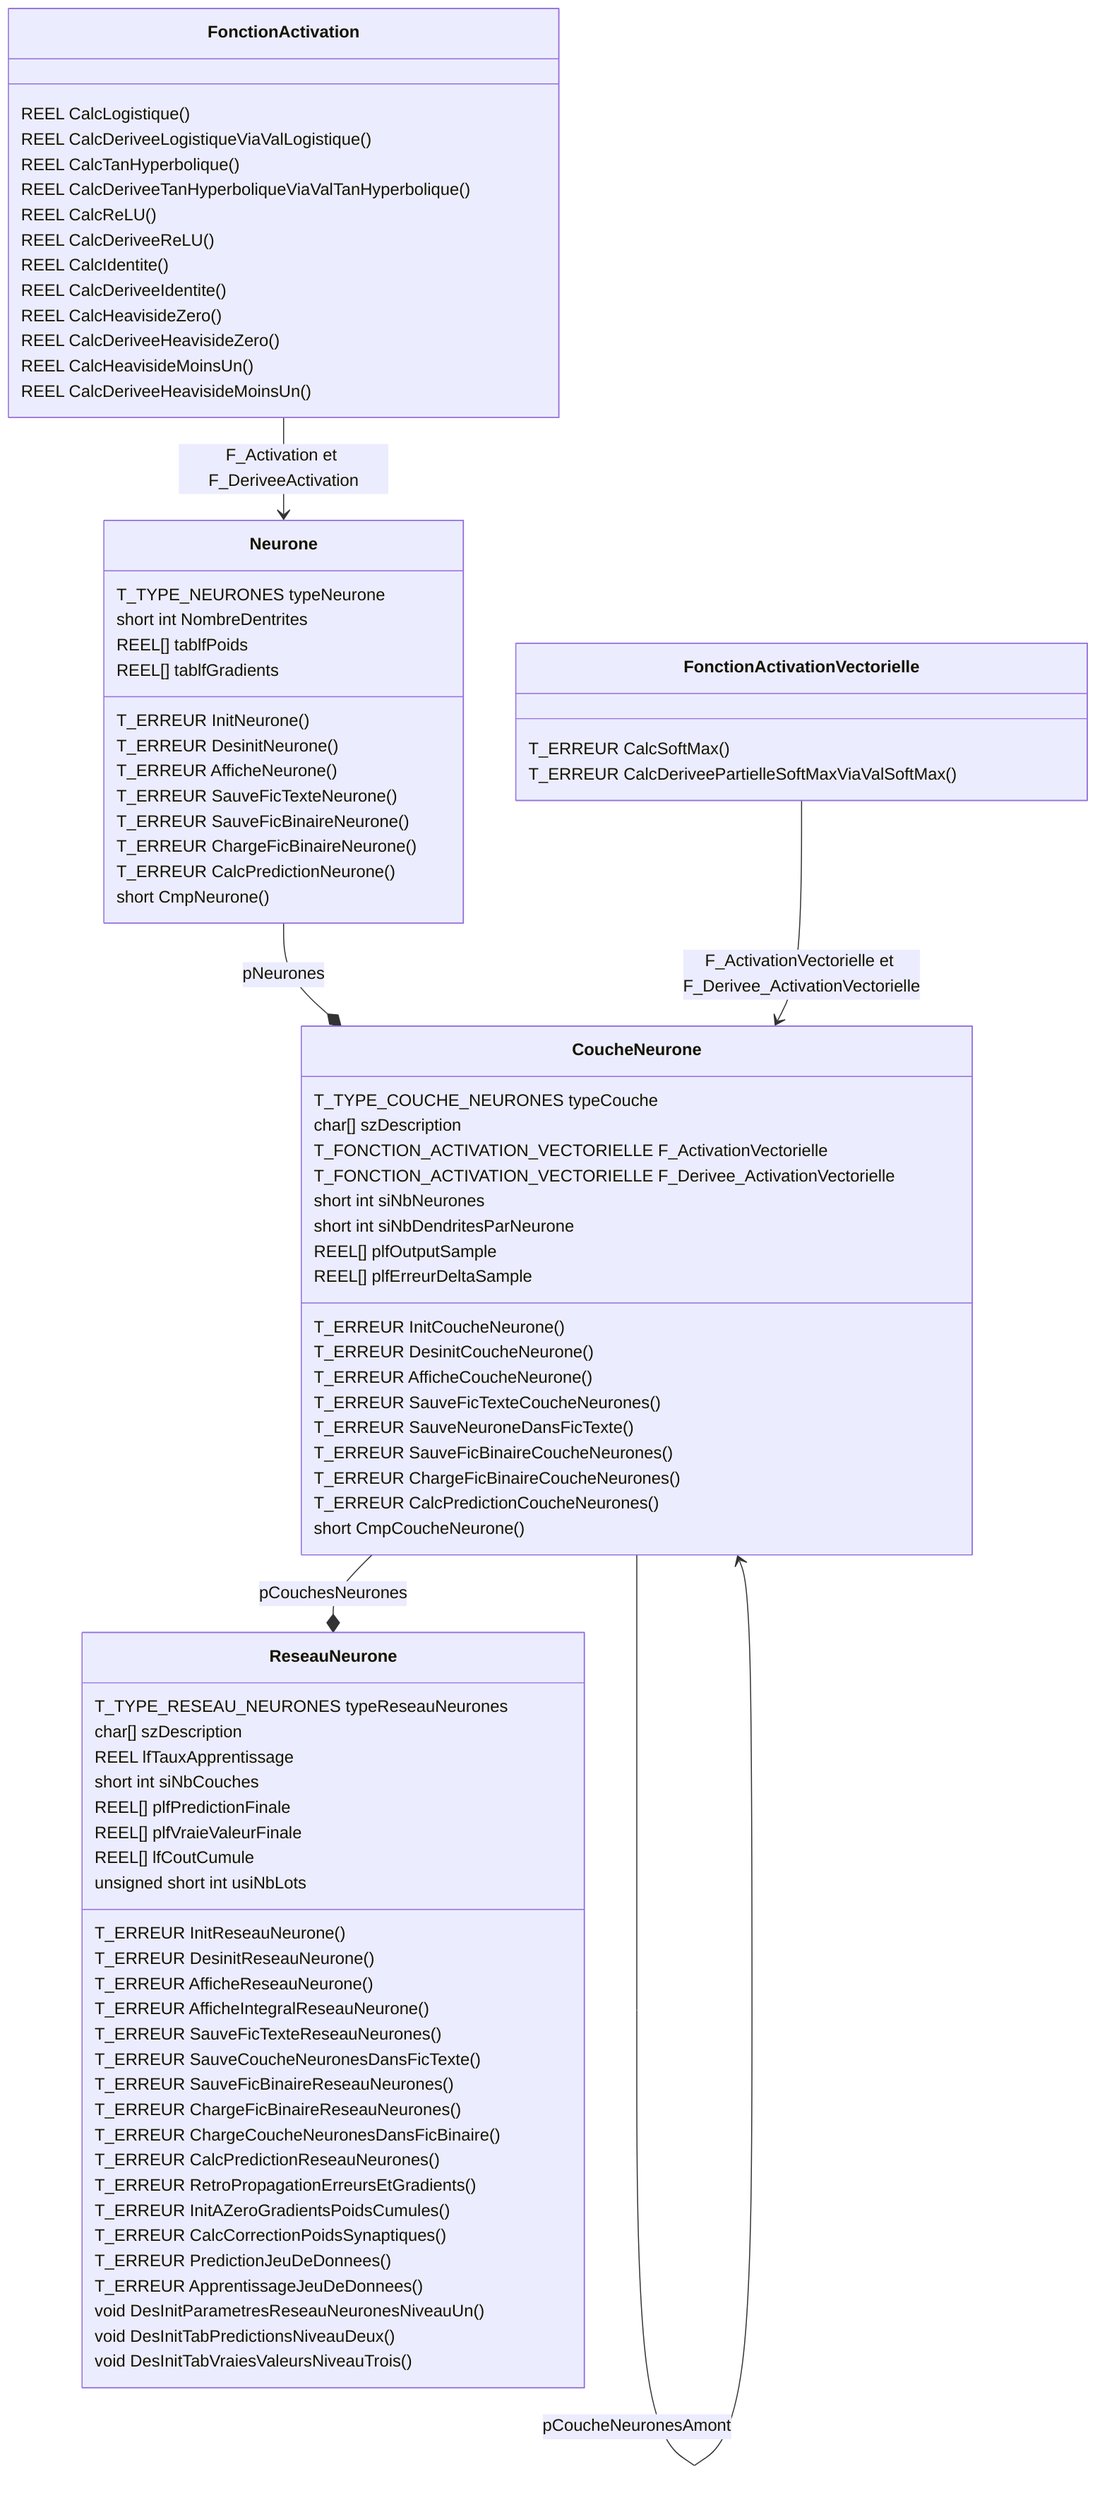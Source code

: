 classDiagram

Neurone --* CoucheNeurone : pNeurones
CoucheNeurone --* ReseauNeurone : pCouchesNeurones
CoucheNeurone --> CoucheNeurone : pCoucheNeuronesAmont
FonctionActivation --> Neurone : F_Activation et F_DeriveeActivation
FonctionActivationVectorielle --> CoucheNeurone : F_ActivationVectorielle et F_Derivee_ActivationVectorielle

ReseauNeurone : T_TYPE_RESEAU_NEURONES typeReseauNeurones
ReseauNeurone : char[] szDescription
ReseauNeurone : REEL lfTauxApprentissage
ReseauNeurone : short int siNbCouches
ReseauNeurone : REEL[] plfPredictionFinale
ReseauNeurone : REEL[] plfVraieValeurFinale
ReseauNeurone : REEL[] lfCoutCumule
ReseauNeurone : unsigned short int usiNbLots
ReseauNeurone : T_ERREUR InitReseauNeurone()
ReseauNeurone : T_ERREUR DesinitReseauNeurone()
ReseauNeurone : T_ERREUR AfficheReseauNeurone()
ReseauNeurone : T_ERREUR AfficheIntegralReseauNeurone()
ReseauNeurone : T_ERREUR SauveFicTexteReseauNeurones()
ReseauNeurone : T_ERREUR SauveCoucheNeuronesDansFicTexte()
ReseauNeurone : T_ERREUR SauveFicBinaireReseauNeurones()
ReseauNeurone : T_ERREUR ChargeFicBinaireReseauNeurones()
ReseauNeurone : T_ERREUR ChargeCoucheNeuronesDansFicBinaire()
ReseauNeurone : T_ERREUR CalcPredictionReseauNeurones()
ReseauNeurone : T_ERREUR RetroPropagationErreursEtGradients()
ReseauNeurone : T_ERREUR InitAZeroGradientsPoidsCumules()
ReseauNeurone : T_ERREUR CalcCorrectionPoidsSynaptiques()
ReseauNeurone : T_ERREUR PredictionJeuDeDonnees()
ReseauNeurone : T_ERREUR ApprentissageJeuDeDonnees()
ReseauNeurone : void DesInitParametresReseauNeuronesNiveauUn()
ReseauNeurone : void DesInitTabPredictionsNiveauDeux()
ReseauNeurone : void DesInitTabVraiesValeursNiveauTrois()

CoucheNeurone : T_TYPE_COUCHE_NEURONES typeCouche
CoucheNeurone : char[] szDescription
CoucheNeurone : T_FONCTION_ACTIVATION_VECTORIELLE F_ActivationVectorielle
CoucheNeurone : T_FONCTION_ACTIVATION_VECTORIELLE F_Derivee_ActivationVectorielle
CoucheNeurone : short int siNbNeurones
CoucheNeurone : short int siNbDendritesParNeurone
CoucheNeurone : REEL[] plfOutputSample
CoucheNeurone : REEL[] plfErreurDeltaSample
CoucheNeurone : T_ERREUR InitCoucheNeurone()
CoucheNeurone : T_ERREUR DesinitCoucheNeurone()
CoucheNeurone : T_ERREUR AfficheCoucheNeurone()
CoucheNeurone : T_ERREUR SauveFicTexteCoucheNeurones()
CoucheNeurone : T_ERREUR SauveNeuroneDansFicTexte()
CoucheNeurone : T_ERREUR SauveFicBinaireCoucheNeurones()
CoucheNeurone : T_ERREUR ChargeFicBinaireCoucheNeurones()
CoucheNeurone : T_ERREUR CalcPredictionCoucheNeurones()
CoucheNeurone : short CmpCoucheNeurone()

Neurone : T_TYPE_NEURONES typeNeurone
Neurone : short int NombreDentrites
Neurone : REEL[] tablfPoids
Neurone : REEL[] tablfGradients
Neurone : T_ERREUR InitNeurone()
Neurone : T_ERREUR DesinitNeurone()
Neurone : T_ERREUR AfficheNeurone()
Neurone : T_ERREUR SauveFicTexteNeurone()
Neurone : T_ERREUR SauveFicBinaireNeurone()
Neurone : T_ERREUR ChargeFicBinaireNeurone()
Neurone : T_ERREUR CalcPredictionNeurone()
Neurone : short CmpNeurone()

FonctionActivation : REEL CalcLogistique()
FonctionActivation : REEL CalcDeriveeLogistiqueViaValLogistique()
FonctionActivation : REEL CalcTanHyperbolique()
FonctionActivation : REEL CalcDeriveeTanHyperboliqueViaValTanHyperbolique()
FonctionActivation : REEL CalcReLU()
FonctionActivation : REEL CalcDeriveeReLU()
FonctionActivation : REEL CalcIdentite()
FonctionActivation : REEL CalcDeriveeIdentite()
FonctionActivation : REEL CalcHeavisideZero()
FonctionActivation : REEL CalcDeriveeHeavisideZero()
FonctionActivation : REEL CalcHeavisideMoinsUn()
FonctionActivation : REEL CalcDeriveeHeavisideMoinsUn()

FonctionActivationVectorielle : T_ERREUR CalcSoftMax()
FonctionActivationVectorielle : T_ERREUR CalcDeriveePartielleSoftMaxViaValSoftMax()